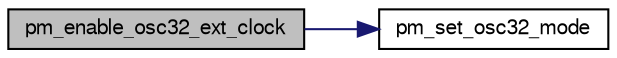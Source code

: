 digraph G
{
  edge [fontname="FreeSans",fontsize="10",labelfontname="FreeSans",labelfontsize="10"];
  node [fontname="FreeSans",fontsize="10",shape=record];
  rankdir=LR;
  Node1 [label="pm_enable_osc32_ext_clock",height=0.2,width=0.4,color="black", fillcolor="grey75", style="filled" fontcolor="black"];
  Node1 -> Node2 [color="midnightblue",fontsize="10",style="solid",fontname="FreeSans"];
  Node2 [label="pm_set_osc32_mode",height=0.2,width=0.4,color="black", fillcolor="white", style="filled",URL="$pm_8c.html#a8214bd2c938726ab76ae6be163a589f7",tooltip="Sets the mode of the 32-kHz oscillator."];
}
